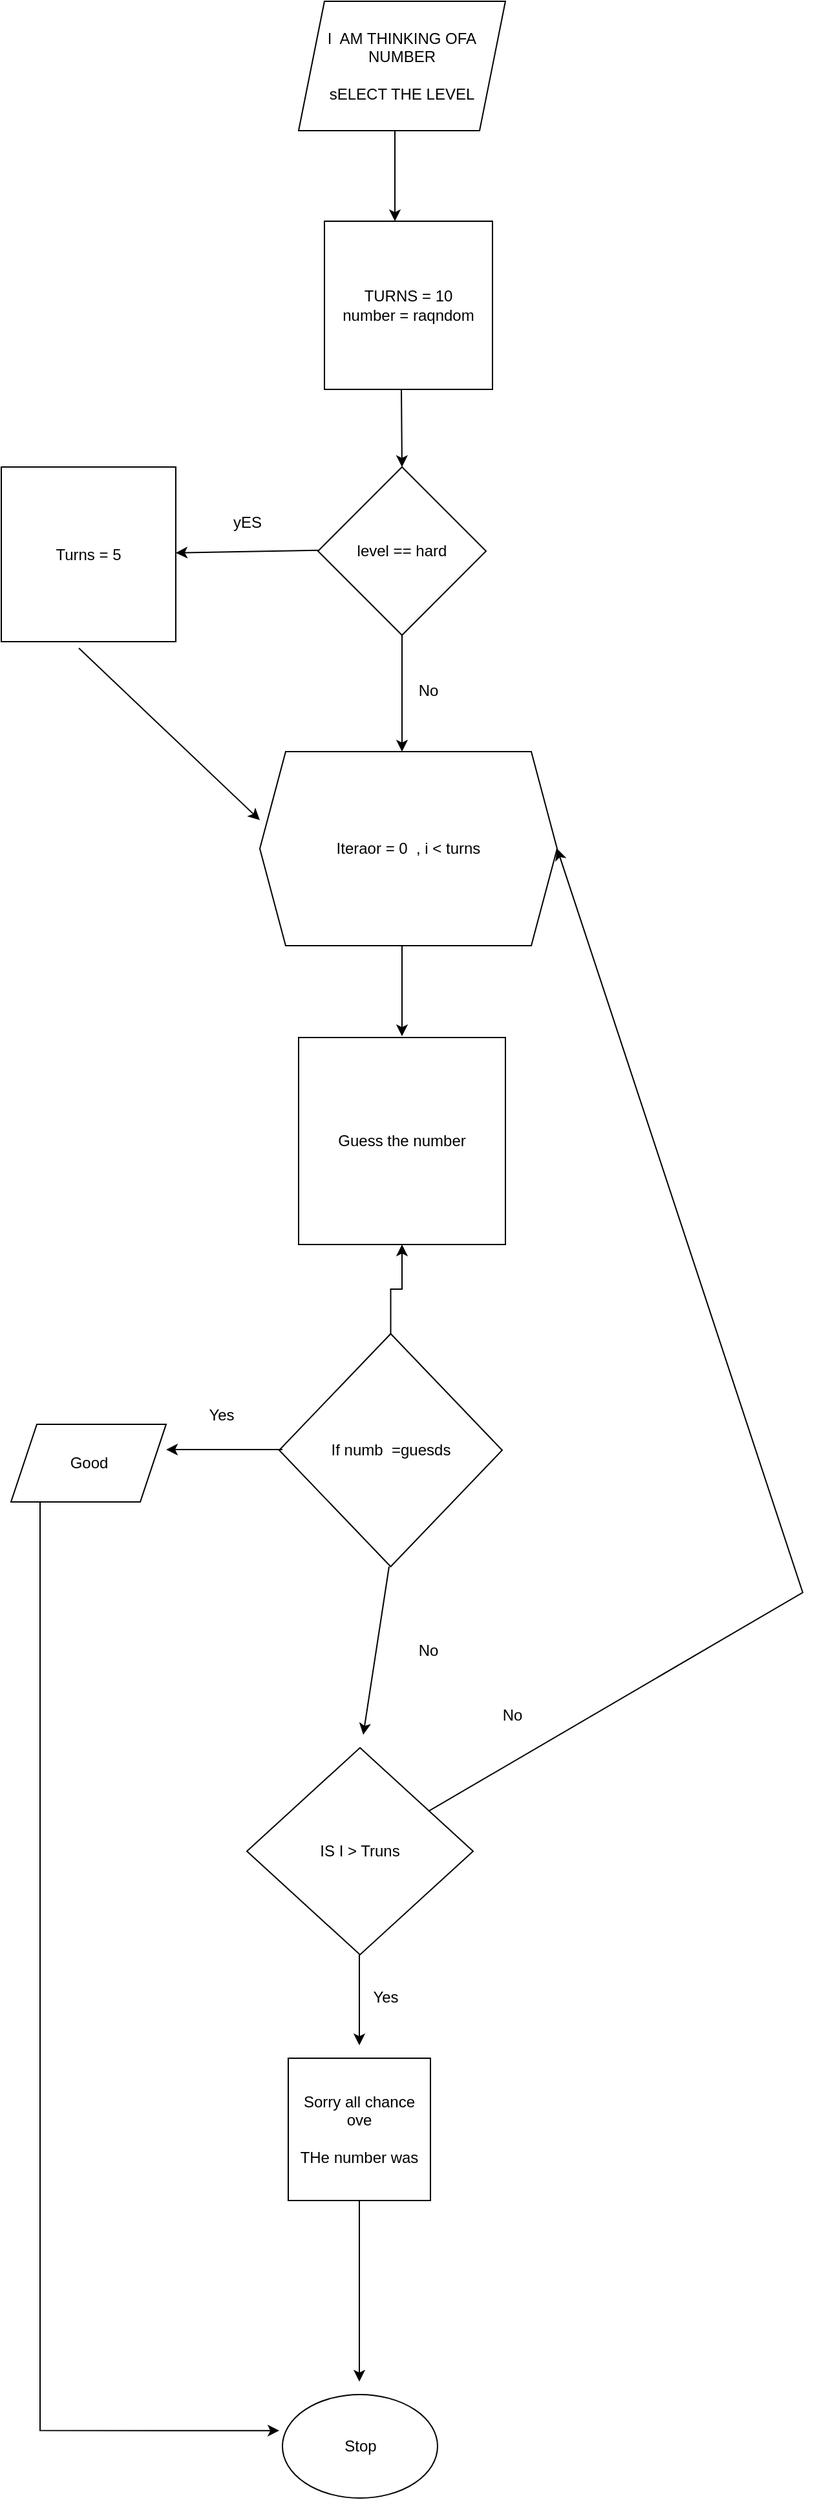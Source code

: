 <mxfile version="21.6.6" type="device">
  <diagram name="Page-1" id="1Z6_HC4v-5fHeIIq3IC5">
    <mxGraphModel dx="1000" dy="509" grid="1" gridSize="10" guides="1" tooltips="1" connect="1" arrows="1" fold="1" page="1" pageScale="1" pageWidth="1100" pageHeight="10000" math="0" shadow="0">
      <root>
        <mxCell id="0" />
        <mxCell id="1" parent="0" />
        <mxCell id="ADp_0AKb1XP0ARx8tKSL-11" value="I&amp;nbsp; AM THINKING OFA NUMBER&lt;br&gt;&lt;br&gt;sELECT THE LEVEL" style="shape=parallelogram;perimeter=parallelogramPerimeter;whiteSpace=wrap;html=1;fixedSize=1;" vertex="1" parent="1">
          <mxGeometry x="490" y="420" width="160" height="100" as="geometry" />
        </mxCell>
        <mxCell id="ADp_0AKb1XP0ARx8tKSL-13" value="level == hard" style="rhombus;whiteSpace=wrap;html=1;" vertex="1" parent="1">
          <mxGeometry x="505" y="780" width="130" height="130" as="geometry" />
        </mxCell>
        <mxCell id="ADp_0AKb1XP0ARx8tKSL-14" value="" style="endArrow=classic;html=1;rounded=0;" edge="1" parent="1">
          <mxGeometry width="50" height="50" relative="1" as="geometry">
            <mxPoint x="564.5" y="520" as="sourcePoint" />
            <mxPoint x="564.5" y="590" as="targetPoint" />
          </mxGeometry>
        </mxCell>
        <mxCell id="ADp_0AKb1XP0ARx8tKSL-16" value="TURNS = 10&lt;br&gt;number = raqndom" style="whiteSpace=wrap;html=1;aspect=fixed;" vertex="1" parent="1">
          <mxGeometry x="510" y="590" width="130" height="130" as="geometry" />
        </mxCell>
        <mxCell id="ADp_0AKb1XP0ARx8tKSL-18" value="" style="endArrow=classic;html=1;rounded=0;entryX=0.5;entryY=0;entryDx=0;entryDy=0;" edge="1" parent="1" target="ADp_0AKb1XP0ARx8tKSL-13">
          <mxGeometry width="50" height="50" relative="1" as="geometry">
            <mxPoint x="569.5" y="720" as="sourcePoint" />
            <mxPoint x="569.5" y="790" as="targetPoint" />
          </mxGeometry>
        </mxCell>
        <mxCell id="ADp_0AKb1XP0ARx8tKSL-21" value="" style="endArrow=classic;html=1;rounded=0;" edge="1" parent="1" target="ADp_0AKb1XP0ARx8tKSL-23">
          <mxGeometry width="50" height="50" relative="1" as="geometry">
            <mxPoint x="505" y="844.41" as="sourcePoint" />
            <mxPoint x="365" y="844.41" as="targetPoint" />
          </mxGeometry>
        </mxCell>
        <mxCell id="ADp_0AKb1XP0ARx8tKSL-22" value="" style="endArrow=classic;html=1;rounded=0;" edge="1" parent="1">
          <mxGeometry width="50" height="50" relative="1" as="geometry">
            <mxPoint x="570" y="910" as="sourcePoint" />
            <mxPoint x="570" y="1000" as="targetPoint" />
          </mxGeometry>
        </mxCell>
        <mxCell id="ADp_0AKb1XP0ARx8tKSL-23" value="Turns = 5" style="whiteSpace=wrap;html=1;aspect=fixed;" vertex="1" parent="1">
          <mxGeometry x="260" y="780" width="135" height="135" as="geometry" />
        </mxCell>
        <mxCell id="ADp_0AKb1XP0ARx8tKSL-25" value="yES" style="text;html=1;align=center;verticalAlign=middle;resizable=0;points=[];autosize=1;strokeColor=none;fillColor=none;" vertex="1" parent="1">
          <mxGeometry x="425" y="808" width="50" height="30" as="geometry" />
        </mxCell>
        <mxCell id="ADp_0AKb1XP0ARx8tKSL-26" value="No&lt;br&gt;" style="text;html=1;align=center;verticalAlign=middle;resizable=0;points=[];autosize=1;strokeColor=none;fillColor=none;" vertex="1" parent="1">
          <mxGeometry x="570" y="938" width="40" height="30" as="geometry" />
        </mxCell>
        <mxCell id="ADp_0AKb1XP0ARx8tKSL-27" value="Iteraor = 0&amp;nbsp; , i &amp;lt; turns" style="shape=hexagon;perimeter=hexagonPerimeter2;whiteSpace=wrap;html=1;fixedSize=1;" vertex="1" parent="1">
          <mxGeometry x="460" y="1000" width="230" height="150" as="geometry" />
        </mxCell>
        <mxCell id="ADp_0AKb1XP0ARx8tKSL-29" value="" style="endArrow=classic;html=1;rounded=0;entryX=0;entryY=0.353;entryDx=0;entryDy=0;entryPerimeter=0;" edge="1" parent="1" target="ADp_0AKb1XP0ARx8tKSL-27">
          <mxGeometry width="50" height="50" relative="1" as="geometry">
            <mxPoint x="320" y="920" as="sourcePoint" />
            <mxPoint x="330" y="1030" as="targetPoint" />
          </mxGeometry>
        </mxCell>
        <mxCell id="ADp_0AKb1XP0ARx8tKSL-30" value="&lt;font style=&quot;font-size: 12px;&quot;&gt;IS I &amp;gt; Truns&lt;/font&gt;" style="rhombus;whiteSpace=wrap;html=1;" vertex="1" parent="1">
          <mxGeometry x="450" y="1770" width="175" height="160" as="geometry" />
        </mxCell>
        <mxCell id="ADp_0AKb1XP0ARx8tKSL-31" value="" style="endArrow=classic;html=1;rounded=0;" edge="1" parent="1">
          <mxGeometry width="50" height="50" relative="1" as="geometry">
            <mxPoint x="537" y="1930" as="sourcePoint" />
            <mxPoint x="537" y="2000" as="targetPoint" />
          </mxGeometry>
        </mxCell>
        <mxCell id="ADp_0AKb1XP0ARx8tKSL-32" value="Yes" style="text;html=1;align=center;verticalAlign=middle;resizable=0;points=[];autosize=1;strokeColor=none;fillColor=none;" vertex="1" parent="1">
          <mxGeometry x="537" y="1948" width="40" height="30" as="geometry" />
        </mxCell>
        <mxCell id="ADp_0AKb1XP0ARx8tKSL-33" value="Stop" style="ellipse;whiteSpace=wrap;html=1;" vertex="1" parent="1">
          <mxGeometry x="477.5" y="2270" width="120" height="80" as="geometry" />
        </mxCell>
        <mxCell id="ADp_0AKb1XP0ARx8tKSL-34" value="Sorry all chance ove&lt;br&gt;&lt;br&gt;THe number was" style="whiteSpace=wrap;html=1;aspect=fixed;" vertex="1" parent="1">
          <mxGeometry x="482" y="2010" width="110" height="110" as="geometry" />
        </mxCell>
        <mxCell id="ADp_0AKb1XP0ARx8tKSL-36" value="" style="endArrow=classic;html=1;rounded=0;" edge="1" parent="1">
          <mxGeometry width="50" height="50" relative="1" as="geometry">
            <mxPoint x="537" y="2120" as="sourcePoint" />
            <mxPoint x="537" y="2260" as="targetPoint" />
          </mxGeometry>
        </mxCell>
        <mxCell id="ADp_0AKb1XP0ARx8tKSL-38" value="" style="endArrow=classic;html=1;rounded=0;entryX=1;entryY=0.5;entryDx=0;entryDy=0;" edge="1" parent="1" source="ADp_0AKb1XP0ARx8tKSL-30" target="ADp_0AKb1XP0ARx8tKSL-27">
          <mxGeometry width="50" height="50" relative="1" as="geometry">
            <mxPoint x="730" y="1610" as="sourcePoint" />
            <mxPoint x="860" y="1650" as="targetPoint" />
            <Array as="points">
              <mxPoint x="880" y="1650" />
            </Array>
          </mxGeometry>
        </mxCell>
        <mxCell id="ADp_0AKb1XP0ARx8tKSL-39" value="No" style="text;html=1;align=center;verticalAlign=middle;resizable=0;points=[];autosize=1;strokeColor=none;fillColor=none;" vertex="1" parent="1">
          <mxGeometry x="635" y="1730" width="40" height="30" as="geometry" />
        </mxCell>
        <mxCell id="ADp_0AKb1XP0ARx8tKSL-40" value="" style="endArrow=classic;html=1;rounded=0;" edge="1" parent="1">
          <mxGeometry width="50" height="50" relative="1" as="geometry">
            <mxPoint x="570" y="1150" as="sourcePoint" />
            <mxPoint x="570" y="1220" as="targetPoint" />
          </mxGeometry>
        </mxCell>
        <mxCell id="ADp_0AKb1XP0ARx8tKSL-41" value="Guess the number&lt;br&gt;" style="whiteSpace=wrap;html=1;aspect=fixed;" vertex="1" parent="1">
          <mxGeometry x="490" y="1221" width="160" height="160" as="geometry" />
        </mxCell>
        <mxCell id="ADp_0AKb1XP0ARx8tKSL-43" value="" style="edgeStyle=orthogonalEdgeStyle;rounded=0;orthogonalLoop=1;jettySize=auto;html=1;" edge="1" parent="1" source="ADp_0AKb1XP0ARx8tKSL-42" target="ADp_0AKb1XP0ARx8tKSL-41">
          <mxGeometry relative="1" as="geometry" />
        </mxCell>
        <mxCell id="ADp_0AKb1XP0ARx8tKSL-42" value="If numb&amp;nbsp; =guesds" style="rhombus;whiteSpace=wrap;html=1;" vertex="1" parent="1">
          <mxGeometry x="475" y="1450" width="172.5" height="180" as="geometry" />
        </mxCell>
        <mxCell id="ADp_0AKb1XP0ARx8tKSL-44" value="" style="endArrow=classic;html=1;rounded=0;" edge="1" parent="1">
          <mxGeometry width="50" height="50" relative="1" as="geometry">
            <mxPoint x="477.5" y="1539.52" as="sourcePoint" />
            <mxPoint x="387.5" y="1539.52" as="targetPoint" />
          </mxGeometry>
        </mxCell>
        <mxCell id="ADp_0AKb1XP0ARx8tKSL-45" value="" style="endArrow=classic;html=1;rounded=0;" edge="1" parent="1">
          <mxGeometry width="50" height="50" relative="1" as="geometry">
            <mxPoint x="560" y="1630" as="sourcePoint" />
            <mxPoint x="540" y="1760" as="targetPoint" />
          </mxGeometry>
        </mxCell>
        <mxCell id="ADp_0AKb1XP0ARx8tKSL-46" value="No" style="text;html=1;align=center;verticalAlign=middle;resizable=0;points=[];autosize=1;strokeColor=none;fillColor=none;" vertex="1" parent="1">
          <mxGeometry x="570" y="1680" width="40" height="30" as="geometry" />
        </mxCell>
        <mxCell id="ADp_0AKb1XP0ARx8tKSL-47" value="Yes" style="text;html=1;align=center;verticalAlign=middle;resizable=0;points=[];autosize=1;strokeColor=none;fillColor=none;" vertex="1" parent="1">
          <mxGeometry x="410" y="1498" width="40" height="30" as="geometry" />
        </mxCell>
        <mxCell id="ADp_0AKb1XP0ARx8tKSL-50" style="edgeStyle=orthogonalEdgeStyle;rounded=0;orthogonalLoop=1;jettySize=auto;html=1;entryX=-0.02;entryY=0.348;entryDx=0;entryDy=0;entryPerimeter=0;" edge="1" parent="1" source="ADp_0AKb1XP0ARx8tKSL-49" target="ADp_0AKb1XP0ARx8tKSL-33">
          <mxGeometry relative="1" as="geometry">
            <Array as="points">
              <mxPoint x="290" y="2298" />
            </Array>
          </mxGeometry>
        </mxCell>
        <mxCell id="ADp_0AKb1XP0ARx8tKSL-49" value="Good&lt;br&gt;" style="shape=parallelogram;perimeter=parallelogramPerimeter;whiteSpace=wrap;html=1;fixedSize=1;" vertex="1" parent="1">
          <mxGeometry x="267.5" y="1520" width="120" height="60" as="geometry" />
        </mxCell>
      </root>
    </mxGraphModel>
  </diagram>
</mxfile>

